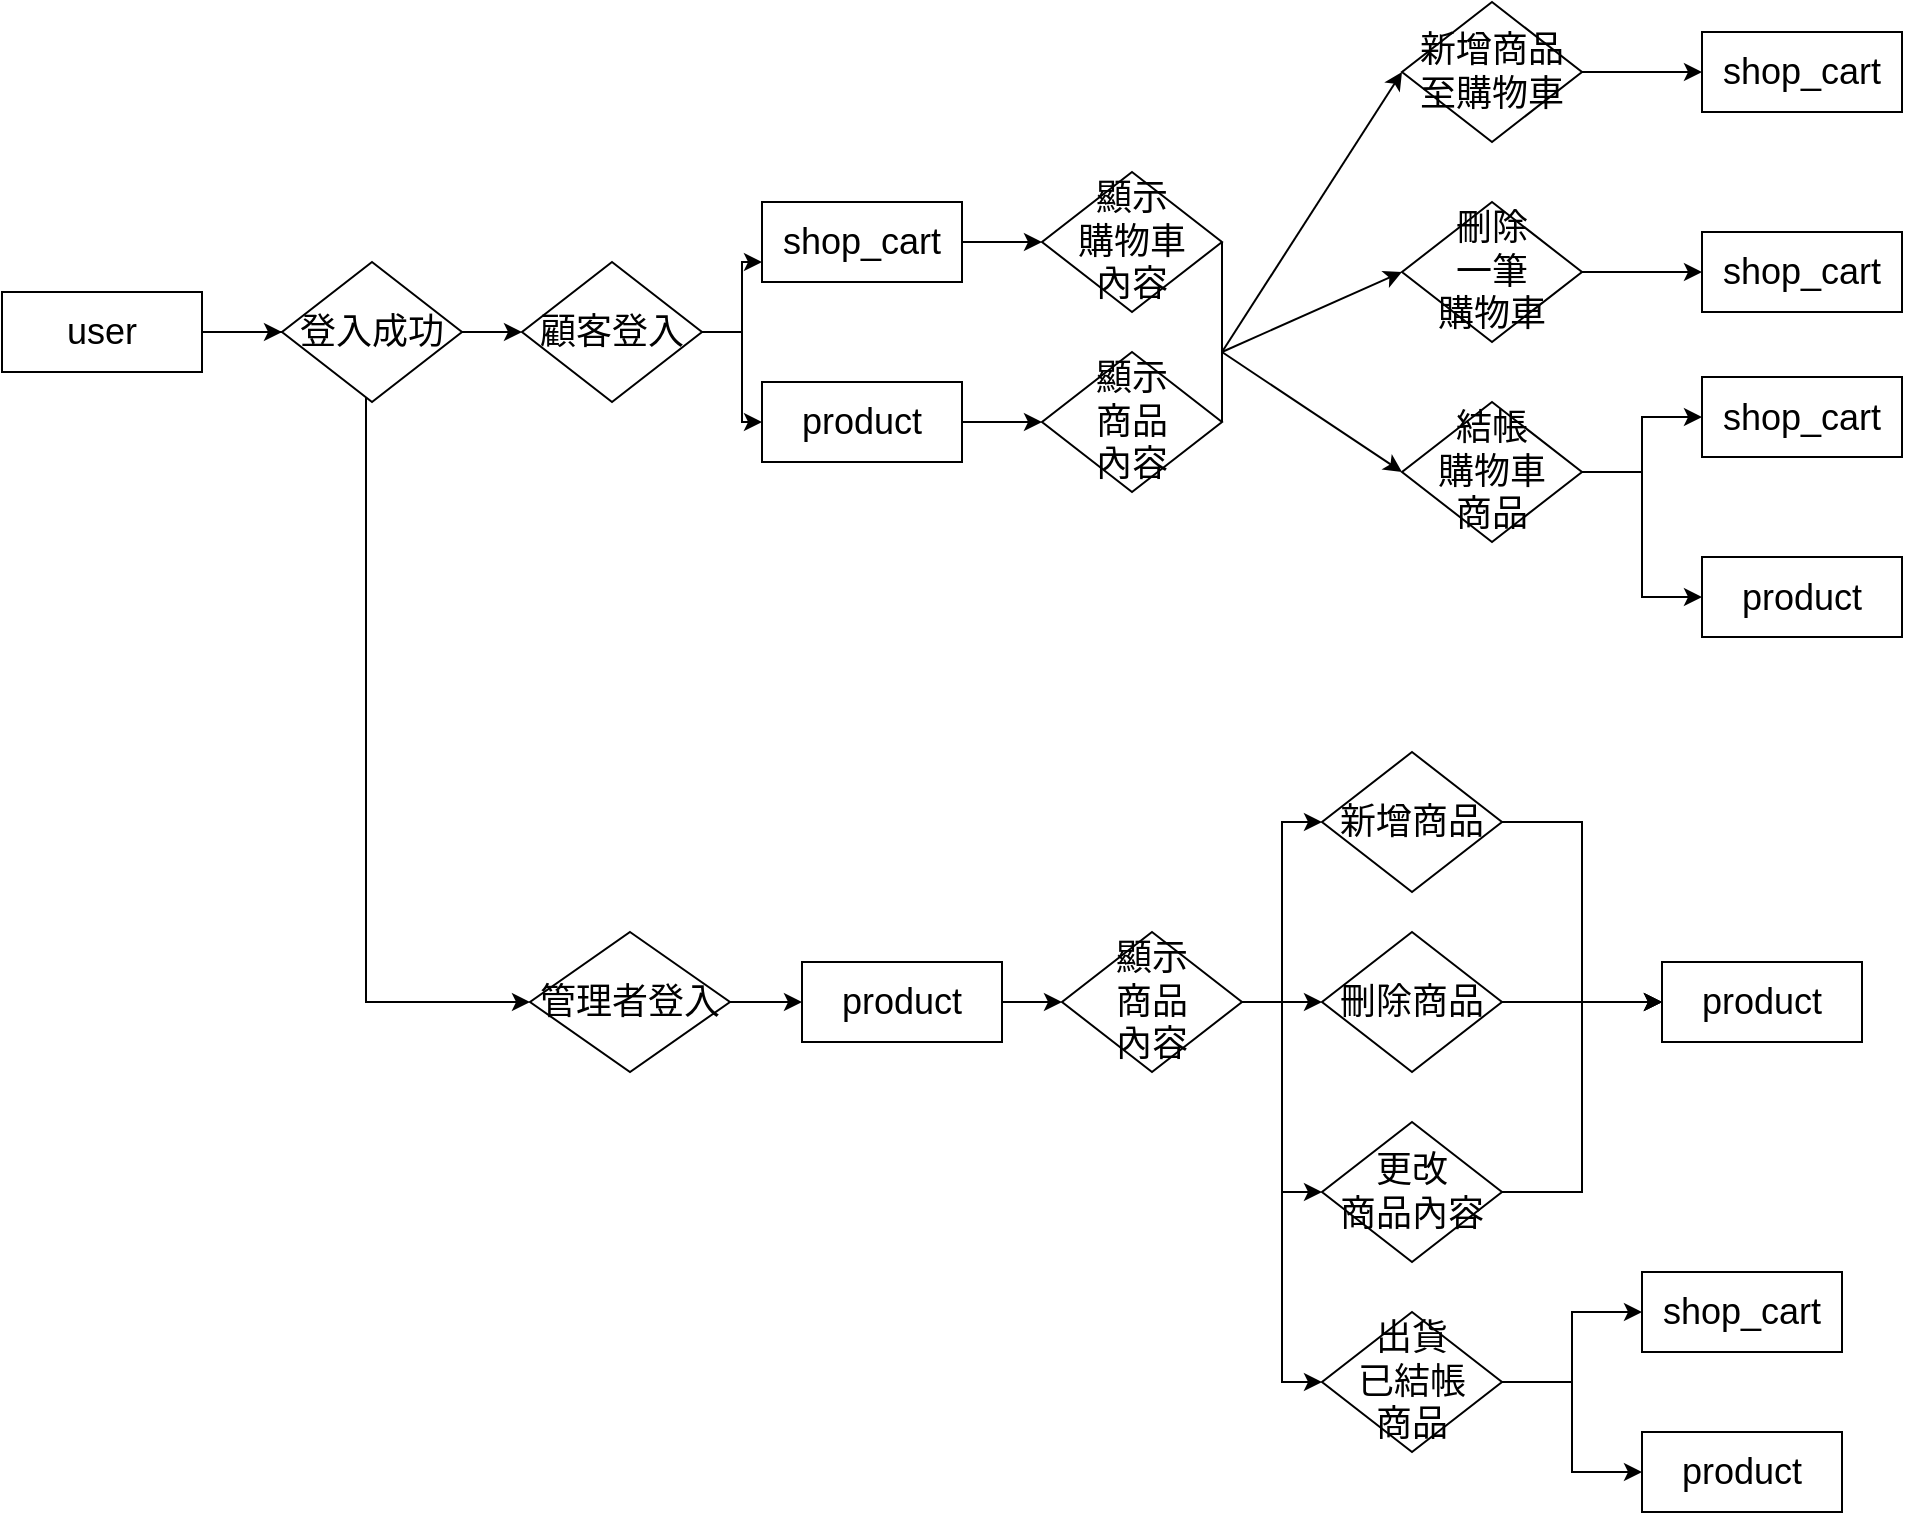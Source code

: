 <mxfile version="20.5.1" type="github">
  <diagram id="kFOTnbfPuyiyp_aMae8p" name="all system">
    <mxGraphModel dx="868" dy="450" grid="1" gridSize="10" guides="1" tooltips="1" connect="1" arrows="1" fold="1" page="1" pageScale="1" pageWidth="827" pageHeight="1169" math="0" shadow="0">
      <root>
        <mxCell id="0" />
        <mxCell id="1" parent="0" />
        <mxCell id="V0qev3iwhwi7_iGzHjCf-47" style="edgeStyle=orthogonalEdgeStyle;rounded=0;orthogonalLoop=1;jettySize=auto;html=1;exitX=1;exitY=0.5;exitDx=0;exitDy=0;entryX=0;entryY=0.5;entryDx=0;entryDy=0;" parent="1" source="wisTz4SjFv2RytTbGVDD-1" target="wisTz4SjFv2RytTbGVDD-2" edge="1">
          <mxGeometry relative="1" as="geometry" />
        </mxCell>
        <mxCell id="V0qev3iwhwi7_iGzHjCf-48" style="edgeStyle=orthogonalEdgeStyle;rounded=0;orthogonalLoop=1;jettySize=auto;html=1;exitX=1;exitY=0.5;exitDx=0;exitDy=0;entryX=0;entryY=0.5;entryDx=0;entryDy=0;" parent="1" source="wisTz4SjFv2RytTbGVDD-1" target="wisTz4SjFv2RytTbGVDD-4" edge="1">
          <mxGeometry relative="1" as="geometry" />
        </mxCell>
        <mxCell id="wisTz4SjFv2RytTbGVDD-1" value="&lt;font style=&quot;font-size: 18px;&quot;&gt;user&lt;/font&gt;" style="rounded=0;whiteSpace=wrap;html=1;" parent="1" vertex="1">
          <mxGeometry x="50" y="170" width="100" height="40" as="geometry" />
        </mxCell>
        <mxCell id="V0qev3iwhwi7_iGzHjCf-46" style="edgeStyle=orthogonalEdgeStyle;rounded=0;orthogonalLoop=1;jettySize=auto;html=1;exitX=1;exitY=0.5;exitDx=0;exitDy=0;entryX=0;entryY=0.5;entryDx=0;entryDy=0;" parent="1" source="wisTz4SjFv2RytTbGVDD-2" target="wisTz4SjFv2RytTbGVDD-5" edge="1">
          <mxGeometry relative="1" as="geometry" />
        </mxCell>
        <mxCell id="wisTz4SjFv2RytTbGVDD-2" value="登入成功" style="rhombus;whiteSpace=wrap;html=1;fontSize=18;" parent="1" vertex="1">
          <mxGeometry x="190" y="155" width="90" height="70" as="geometry" />
        </mxCell>
        <mxCell id="V0qev3iwhwi7_iGzHjCf-45" style="edgeStyle=orthogonalEdgeStyle;rounded=0;orthogonalLoop=1;jettySize=auto;html=1;exitX=1;exitY=0.5;exitDx=0;exitDy=0;" parent="1" source="wisTz4SjFv2RytTbGVDD-4" target="V0qev3iwhwi7_iGzHjCf-12" edge="1">
          <mxGeometry relative="1" as="geometry" />
        </mxCell>
        <mxCell id="wisTz4SjFv2RytTbGVDD-4" value="管理者登入" style="rhombus;whiteSpace=wrap;html=1;fontSize=18;" parent="1" vertex="1">
          <mxGeometry x="314" y="490" width="100" height="70" as="geometry" />
        </mxCell>
        <mxCell id="V0qev3iwhwi7_iGzHjCf-32" style="edgeStyle=orthogonalEdgeStyle;rounded=0;orthogonalLoop=1;jettySize=auto;html=1;exitX=1;exitY=0.5;exitDx=0;exitDy=0;entryX=0;entryY=0.75;entryDx=0;entryDy=0;" parent="1" source="wisTz4SjFv2RytTbGVDD-5" target="wisTz4SjFv2RytTbGVDD-7" edge="1">
          <mxGeometry relative="1" as="geometry" />
        </mxCell>
        <mxCell id="V0qev3iwhwi7_iGzHjCf-33" style="edgeStyle=orthogonalEdgeStyle;rounded=0;orthogonalLoop=1;jettySize=auto;html=1;exitX=1;exitY=0.5;exitDx=0;exitDy=0;entryX=0;entryY=0.5;entryDx=0;entryDy=0;" parent="1" source="wisTz4SjFv2RytTbGVDD-5" target="V0qev3iwhwi7_iGzHjCf-10" edge="1">
          <mxGeometry relative="1" as="geometry" />
        </mxCell>
        <mxCell id="wisTz4SjFv2RytTbGVDD-5" value="顧客登入" style="rhombus;whiteSpace=wrap;html=1;fontSize=18;" parent="1" vertex="1">
          <mxGeometry x="310" y="155" width="90" height="70" as="geometry" />
        </mxCell>
        <mxCell id="V0qev3iwhwi7_iGzHjCf-34" style="edgeStyle=orthogonalEdgeStyle;rounded=0;orthogonalLoop=1;jettySize=auto;html=1;exitX=1;exitY=0.5;exitDx=0;exitDy=0;entryX=0;entryY=0.5;entryDx=0;entryDy=0;" parent="1" source="wisTz4SjFv2RytTbGVDD-7" target="wisTz4SjFv2RytTbGVDD-8" edge="1">
          <mxGeometry relative="1" as="geometry" />
        </mxCell>
        <mxCell id="wisTz4SjFv2RytTbGVDD-7" value="&lt;span style=&quot;font-size: 18px;&quot;&gt;shop_cart&lt;/span&gt;" style="rounded=0;whiteSpace=wrap;html=1;" parent="1" vertex="1">
          <mxGeometry x="430" y="125" width="100" height="40" as="geometry" />
        </mxCell>
        <mxCell id="wisTz4SjFv2RytTbGVDD-8" value="顯示&lt;br&gt;購物車&lt;br&gt;內容" style="rhombus;whiteSpace=wrap;html=1;fontSize=18;" parent="1" vertex="1">
          <mxGeometry x="570" y="110" width="90" height="70" as="geometry" />
        </mxCell>
        <mxCell id="V0qev3iwhwi7_iGzHjCf-28" style="edgeStyle=orthogonalEdgeStyle;rounded=0;orthogonalLoop=1;jettySize=auto;html=1;exitX=1;exitY=0.5;exitDx=0;exitDy=0;entryX=0;entryY=0.5;entryDx=0;entryDy=0;" parent="1" source="wisTz4SjFv2RytTbGVDD-9" target="V0qev3iwhwi7_iGzHjCf-1" edge="1">
          <mxGeometry relative="1" as="geometry" />
        </mxCell>
        <mxCell id="wisTz4SjFv2RytTbGVDD-9" value="新增商品至購物車" style="rhombus;whiteSpace=wrap;html=1;fontSize=18;" parent="1" vertex="1">
          <mxGeometry x="750" y="25" width="90" height="70" as="geometry" />
        </mxCell>
        <mxCell id="V0qev3iwhwi7_iGzHjCf-1" value="&lt;span style=&quot;font-size: 18px;&quot;&gt;shop_cart&lt;/span&gt;" style="rounded=0;whiteSpace=wrap;html=1;" parent="1" vertex="1">
          <mxGeometry x="900" y="40" width="100" height="40" as="geometry" />
        </mxCell>
        <mxCell id="V0qev3iwhwi7_iGzHjCf-29" style="edgeStyle=orthogonalEdgeStyle;rounded=0;orthogonalLoop=1;jettySize=auto;html=1;exitX=1;exitY=0.5;exitDx=0;exitDy=0;entryX=0;entryY=0.5;entryDx=0;entryDy=0;" parent="1" source="V0qev3iwhwi7_iGzHjCf-2" target="V0qev3iwhwi7_iGzHjCf-4" edge="1">
          <mxGeometry relative="1" as="geometry" />
        </mxCell>
        <mxCell id="V0qev3iwhwi7_iGzHjCf-2" value="刪除&lt;br&gt;一筆&lt;br&gt;購物車" style="rhombus;whiteSpace=wrap;html=1;fontSize=18;" parent="1" vertex="1">
          <mxGeometry x="750" y="125" width="90" height="70" as="geometry" />
        </mxCell>
        <mxCell id="V0qev3iwhwi7_iGzHjCf-4" value="&lt;span style=&quot;font-size: 18px;&quot;&gt;shop_cart&lt;/span&gt;" style="rounded=0;whiteSpace=wrap;html=1;" parent="1" vertex="1">
          <mxGeometry x="900" y="140" width="100" height="40" as="geometry" />
        </mxCell>
        <mxCell id="V0qev3iwhwi7_iGzHjCf-30" style="edgeStyle=orthogonalEdgeStyle;rounded=0;orthogonalLoop=1;jettySize=auto;html=1;exitX=1;exitY=0.5;exitDx=0;exitDy=0;entryX=0;entryY=0.5;entryDx=0;entryDy=0;" parent="1" source="V0qev3iwhwi7_iGzHjCf-5" target="V0qev3iwhwi7_iGzHjCf-7" edge="1">
          <mxGeometry relative="1" as="geometry" />
        </mxCell>
        <mxCell id="V0qev3iwhwi7_iGzHjCf-31" style="edgeStyle=orthogonalEdgeStyle;rounded=0;orthogonalLoop=1;jettySize=auto;html=1;exitX=1;exitY=0.5;exitDx=0;exitDy=0;entryX=0;entryY=0.5;entryDx=0;entryDy=0;" parent="1" source="V0qev3iwhwi7_iGzHjCf-5" target="V0qev3iwhwi7_iGzHjCf-9" edge="1">
          <mxGeometry relative="1" as="geometry" />
        </mxCell>
        <mxCell id="V0qev3iwhwi7_iGzHjCf-5" value="結帳&lt;br&gt;購物車&lt;br&gt;商品" style="rhombus;whiteSpace=wrap;html=1;fontSize=18;" parent="1" vertex="1">
          <mxGeometry x="750" y="225" width="90" height="70" as="geometry" />
        </mxCell>
        <mxCell id="V0qev3iwhwi7_iGzHjCf-7" value="&lt;span style=&quot;font-size: 18px;&quot;&gt;shop_cart&lt;/span&gt;" style="rounded=0;whiteSpace=wrap;html=1;" parent="1" vertex="1">
          <mxGeometry x="900" y="212.5" width="100" height="40" as="geometry" />
        </mxCell>
        <mxCell id="V0qev3iwhwi7_iGzHjCf-9" value="&lt;span style=&quot;font-size: 18px;&quot;&gt;product&lt;/span&gt;" style="rounded=0;whiteSpace=wrap;html=1;" parent="1" vertex="1">
          <mxGeometry x="900" y="302.5" width="100" height="40" as="geometry" />
        </mxCell>
        <mxCell id="V0qev3iwhwi7_iGzHjCf-35" style="edgeStyle=orthogonalEdgeStyle;rounded=0;orthogonalLoop=1;jettySize=auto;html=1;exitX=1;exitY=0.5;exitDx=0;exitDy=0;entryX=0;entryY=0.5;entryDx=0;entryDy=0;" parent="1" source="V0qev3iwhwi7_iGzHjCf-10" target="V0qev3iwhwi7_iGzHjCf-11" edge="1">
          <mxGeometry relative="1" as="geometry" />
        </mxCell>
        <mxCell id="V0qev3iwhwi7_iGzHjCf-10" value="&lt;span style=&quot;font-size: 18px;&quot;&gt;product&lt;/span&gt;" style="rounded=0;whiteSpace=wrap;html=1;" parent="1" vertex="1">
          <mxGeometry x="430" y="215" width="100" height="40" as="geometry" />
        </mxCell>
        <mxCell id="V0qev3iwhwi7_iGzHjCf-11" value="顯示&lt;br&gt;商品&lt;br&gt;內容" style="rhombus;whiteSpace=wrap;html=1;fontSize=18;" parent="1" vertex="1">
          <mxGeometry x="570" y="200" width="90" height="70" as="geometry" />
        </mxCell>
        <mxCell id="V0qev3iwhwi7_iGzHjCf-41" style="edgeStyle=orthogonalEdgeStyle;rounded=0;orthogonalLoop=1;jettySize=auto;html=1;exitX=1;exitY=0.5;exitDx=0;exitDy=0;entryX=0;entryY=0.5;entryDx=0;entryDy=0;" parent="1" source="V0qev3iwhwi7_iGzHjCf-12" target="V0qev3iwhwi7_iGzHjCf-13" edge="1">
          <mxGeometry relative="1" as="geometry" />
        </mxCell>
        <mxCell id="V0qev3iwhwi7_iGzHjCf-12" value="&lt;span style=&quot;font-size: 18px;&quot;&gt;product&lt;/span&gt;" style="rounded=0;whiteSpace=wrap;html=1;" parent="1" vertex="1">
          <mxGeometry x="450" y="505" width="100" height="40" as="geometry" />
        </mxCell>
        <mxCell id="V0qev3iwhwi7_iGzHjCf-42" style="edgeStyle=orthogonalEdgeStyle;rounded=0;orthogonalLoop=1;jettySize=auto;html=1;exitX=1;exitY=0.5;exitDx=0;exitDy=0;entryX=0;entryY=0.5;entryDx=0;entryDy=0;" parent="1" source="V0qev3iwhwi7_iGzHjCf-13" target="V0qev3iwhwi7_iGzHjCf-17" edge="1">
          <mxGeometry relative="1" as="geometry" />
        </mxCell>
        <mxCell id="V0qev3iwhwi7_iGzHjCf-43" style="edgeStyle=orthogonalEdgeStyle;rounded=0;orthogonalLoop=1;jettySize=auto;html=1;exitX=1;exitY=0.5;exitDx=0;exitDy=0;entryX=0;entryY=0.5;entryDx=0;entryDy=0;" parent="1" source="V0qev3iwhwi7_iGzHjCf-13" target="V0qev3iwhwi7_iGzHjCf-14" edge="1">
          <mxGeometry relative="1" as="geometry" />
        </mxCell>
        <mxCell id="V0qev3iwhwi7_iGzHjCf-44" style="edgeStyle=orthogonalEdgeStyle;rounded=0;orthogonalLoop=1;jettySize=auto;html=1;exitX=1;exitY=0.5;exitDx=0;exitDy=0;entryX=0;entryY=0.5;entryDx=0;entryDy=0;" parent="1" source="V0qev3iwhwi7_iGzHjCf-13" target="V0qev3iwhwi7_iGzHjCf-20" edge="1">
          <mxGeometry relative="1" as="geometry" />
        </mxCell>
        <mxCell id="4JNA3D1P--QEPah1RPr8-4" style="edgeStyle=orthogonalEdgeStyle;rounded=0;orthogonalLoop=1;jettySize=auto;html=1;exitX=1;exitY=0.5;exitDx=0;exitDy=0;entryX=0;entryY=0.5;entryDx=0;entryDy=0;" parent="1" source="V0qev3iwhwi7_iGzHjCf-13" target="4JNA3D1P--QEPah1RPr8-1" edge="1">
          <mxGeometry relative="1" as="geometry" />
        </mxCell>
        <mxCell id="V0qev3iwhwi7_iGzHjCf-13" value="顯示&lt;br&gt;商品&lt;br&gt;內容" style="rhombus;whiteSpace=wrap;html=1;fontSize=18;" parent="1" vertex="1">
          <mxGeometry x="580" y="490" width="90" height="70" as="geometry" />
        </mxCell>
        <mxCell id="V0qev3iwhwi7_iGzHjCf-25" style="edgeStyle=orthogonalEdgeStyle;rounded=0;orthogonalLoop=1;jettySize=auto;html=1;exitX=1;exitY=0.5;exitDx=0;exitDy=0;entryX=0;entryY=0.5;entryDx=0;entryDy=0;" parent="1" source="V0qev3iwhwi7_iGzHjCf-14" target="V0qev3iwhwi7_iGzHjCf-24" edge="1">
          <mxGeometry relative="1" as="geometry" />
        </mxCell>
        <mxCell id="V0qev3iwhwi7_iGzHjCf-14" value="新增商品" style="rhombus;whiteSpace=wrap;html=1;fontSize=18;" parent="1" vertex="1">
          <mxGeometry x="710" y="400" width="90" height="70" as="geometry" />
        </mxCell>
        <mxCell id="V0qev3iwhwi7_iGzHjCf-26" style="edgeStyle=orthogonalEdgeStyle;rounded=0;orthogonalLoop=1;jettySize=auto;html=1;exitX=1;exitY=0.5;exitDx=0;exitDy=0;entryX=0;entryY=0.5;entryDx=0;entryDy=0;" parent="1" source="V0qev3iwhwi7_iGzHjCf-17" target="V0qev3iwhwi7_iGzHjCf-24" edge="1">
          <mxGeometry relative="1" as="geometry" />
        </mxCell>
        <mxCell id="V0qev3iwhwi7_iGzHjCf-17" value="刪除商品" style="rhombus;whiteSpace=wrap;html=1;fontSize=18;" parent="1" vertex="1">
          <mxGeometry x="710" y="490" width="90" height="70" as="geometry" />
        </mxCell>
        <mxCell id="V0qev3iwhwi7_iGzHjCf-27" style="edgeStyle=orthogonalEdgeStyle;rounded=0;orthogonalLoop=1;jettySize=auto;html=1;exitX=1;exitY=0.5;exitDx=0;exitDy=0;entryX=0;entryY=0.5;entryDx=0;entryDy=0;" parent="1" source="V0qev3iwhwi7_iGzHjCf-20" target="V0qev3iwhwi7_iGzHjCf-24" edge="1">
          <mxGeometry relative="1" as="geometry" />
        </mxCell>
        <mxCell id="V0qev3iwhwi7_iGzHjCf-20" value="更改&lt;br&gt;商品內容" style="rhombus;whiteSpace=wrap;html=1;fontSize=18;" parent="1" vertex="1">
          <mxGeometry x="710" y="585" width="90" height="70" as="geometry" />
        </mxCell>
        <mxCell id="V0qev3iwhwi7_iGzHjCf-24" value="&lt;span style=&quot;font-size: 18px;&quot;&gt;product&lt;/span&gt;" style="rounded=0;whiteSpace=wrap;html=1;" parent="1" vertex="1">
          <mxGeometry x="880" y="505" width="100" height="40" as="geometry" />
        </mxCell>
        <mxCell id="V0qev3iwhwi7_iGzHjCf-37" value="" style="endArrow=none;html=1;rounded=0;entryX=1;entryY=0.5;entryDx=0;entryDy=0;exitX=1;exitY=0.5;exitDx=0;exitDy=0;" parent="1" source="V0qev3iwhwi7_iGzHjCf-11" target="wisTz4SjFv2RytTbGVDD-8" edge="1">
          <mxGeometry width="50" height="50" relative="1" as="geometry">
            <mxPoint x="560" y="200" as="sourcePoint" />
            <mxPoint x="610" y="150" as="targetPoint" />
            <Array as="points">
              <mxPoint x="660" y="200" />
            </Array>
          </mxGeometry>
        </mxCell>
        <mxCell id="V0qev3iwhwi7_iGzHjCf-38" value="" style="endArrow=classic;html=1;rounded=0;entryX=0;entryY=0.5;entryDx=0;entryDy=0;" parent="1" target="wisTz4SjFv2RytTbGVDD-9" edge="1">
          <mxGeometry width="50" height="50" relative="1" as="geometry">
            <mxPoint x="660" y="200" as="sourcePoint" />
            <mxPoint x="610" y="150" as="targetPoint" />
          </mxGeometry>
        </mxCell>
        <mxCell id="V0qev3iwhwi7_iGzHjCf-39" value="" style="endArrow=classic;html=1;rounded=0;entryX=0;entryY=0.5;entryDx=0;entryDy=0;" parent="1" target="V0qev3iwhwi7_iGzHjCf-2" edge="1">
          <mxGeometry width="50" height="50" relative="1" as="geometry">
            <mxPoint x="660" y="200" as="sourcePoint" />
            <mxPoint x="760" y="70.0" as="targetPoint" />
          </mxGeometry>
        </mxCell>
        <mxCell id="V0qev3iwhwi7_iGzHjCf-40" value="" style="endArrow=classic;html=1;rounded=0;entryX=0;entryY=0.5;entryDx=0;entryDy=0;" parent="1" target="V0qev3iwhwi7_iGzHjCf-5" edge="1">
          <mxGeometry width="50" height="50" relative="1" as="geometry">
            <mxPoint x="660" y="200" as="sourcePoint" />
            <mxPoint x="770" y="80.0" as="targetPoint" />
          </mxGeometry>
        </mxCell>
        <mxCell id="4JNA3D1P--QEPah1RPr8-3" style="edgeStyle=orthogonalEdgeStyle;rounded=0;orthogonalLoop=1;jettySize=auto;html=1;exitX=1;exitY=0.5;exitDx=0;exitDy=0;" parent="1" source="4JNA3D1P--QEPah1RPr8-1" target="4JNA3D1P--QEPah1RPr8-2" edge="1">
          <mxGeometry relative="1" as="geometry" />
        </mxCell>
        <mxCell id="TWL5D4YsGtY3rC0jsXuJ-3" style="edgeStyle=orthogonalEdgeStyle;rounded=0;orthogonalLoop=1;jettySize=auto;html=1;exitX=1;exitY=0.5;exitDx=0;exitDy=0;" edge="1" parent="1" source="4JNA3D1P--QEPah1RPr8-1" target="TWL5D4YsGtY3rC0jsXuJ-2">
          <mxGeometry relative="1" as="geometry" />
        </mxCell>
        <mxCell id="4JNA3D1P--QEPah1RPr8-1" value="出貨&lt;br&gt;已結帳&lt;br&gt;商品" style="rhombus;whiteSpace=wrap;html=1;fontSize=18;" parent="1" vertex="1">
          <mxGeometry x="710" y="680" width="90" height="70" as="geometry" />
        </mxCell>
        <mxCell id="4JNA3D1P--QEPah1RPr8-2" value="&lt;span style=&quot;font-size: 18px;&quot;&gt;shop_cart&lt;/span&gt;" style="rounded=0;whiteSpace=wrap;html=1;" parent="1" vertex="1">
          <mxGeometry x="870" y="660" width="100" height="40" as="geometry" />
        </mxCell>
        <mxCell id="TWL5D4YsGtY3rC0jsXuJ-2" value="&lt;span style=&quot;font-size: 18px;&quot;&gt;product&lt;/span&gt;" style="rounded=0;whiteSpace=wrap;html=1;" vertex="1" parent="1">
          <mxGeometry x="870" y="740" width="100" height="40" as="geometry" />
        </mxCell>
      </root>
    </mxGraphModel>
  </diagram>
</mxfile>

